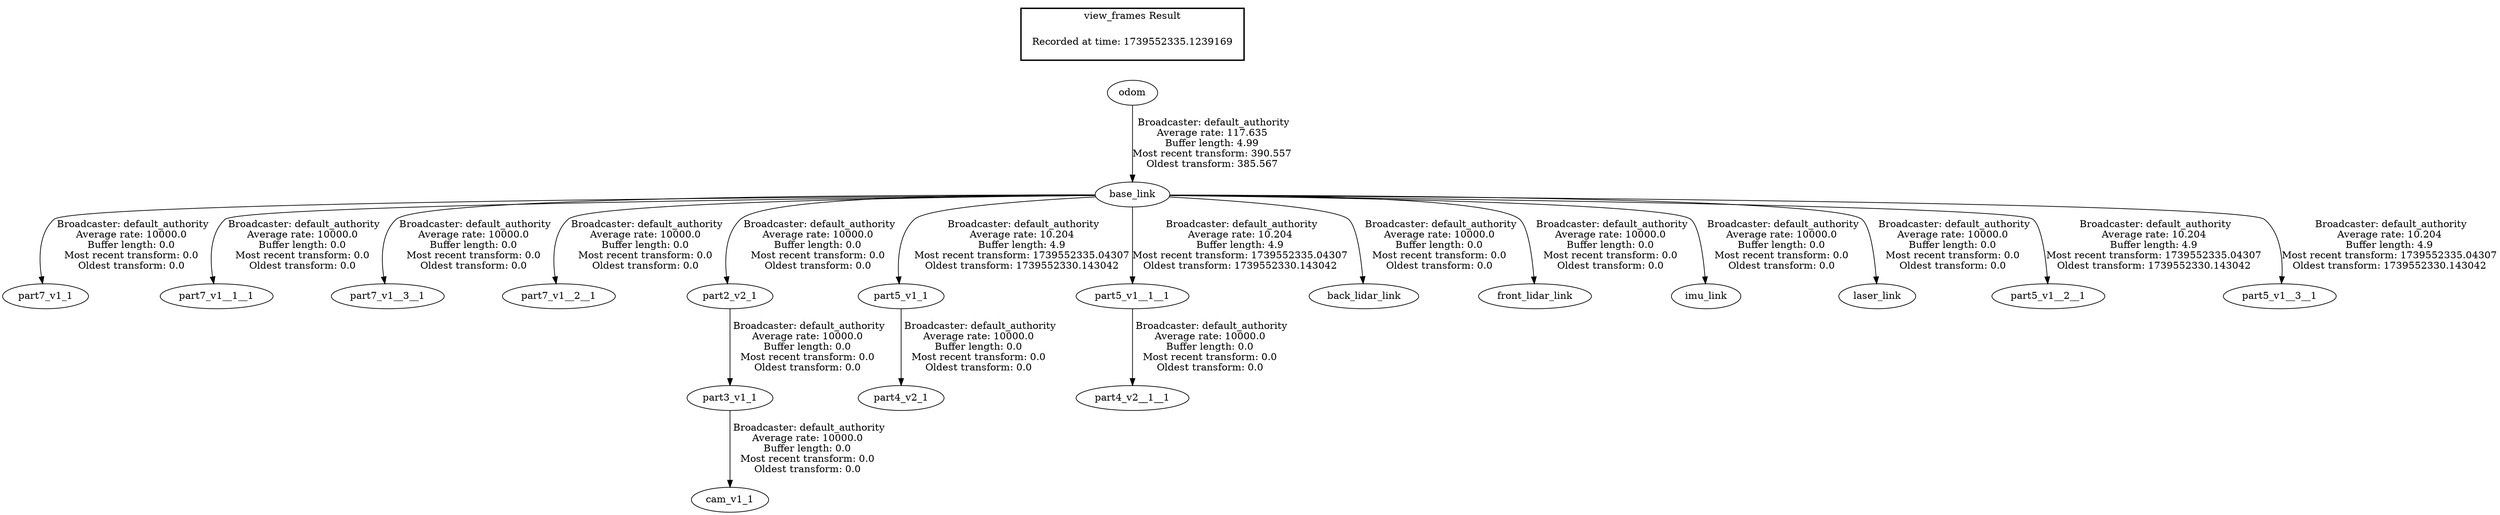 digraph G {
"odom" -> "base_link"[label=" Broadcaster: default_authority\nAverage rate: 117.635\nBuffer length: 4.99\nMost recent transform: 390.557\nOldest transform: 385.567\n"];
"base_link" -> "part7_v1_1"[label=" Broadcaster: default_authority\nAverage rate: 10000.0\nBuffer length: 0.0\nMost recent transform: 0.0\nOldest transform: 0.0\n"];
"base_link" -> "part7_v1__1__1"[label=" Broadcaster: default_authority\nAverage rate: 10000.0\nBuffer length: 0.0\nMost recent transform: 0.0\nOldest transform: 0.0\n"];
"base_link" -> "part7_v1__3__1"[label=" Broadcaster: default_authority\nAverage rate: 10000.0\nBuffer length: 0.0\nMost recent transform: 0.0\nOldest transform: 0.0\n"];
"base_link" -> "part7_v1__2__1"[label=" Broadcaster: default_authority\nAverage rate: 10000.0\nBuffer length: 0.0\nMost recent transform: 0.0\nOldest transform: 0.0\n"];
"part2_v2_1" -> "part3_v1_1"[label=" Broadcaster: default_authority\nAverage rate: 10000.0\nBuffer length: 0.0\nMost recent transform: 0.0\nOldest transform: 0.0\n"];
"base_link" -> "part2_v2_1"[label=" Broadcaster: default_authority\nAverage rate: 10000.0\nBuffer length: 0.0\nMost recent transform: 0.0\nOldest transform: 0.0\n"];
"part5_v1_1" -> "part4_v2_1"[label=" Broadcaster: default_authority\nAverage rate: 10000.0\nBuffer length: 0.0\nMost recent transform: 0.0\nOldest transform: 0.0\n"];
"base_link" -> "part5_v1_1"[label=" Broadcaster: default_authority\nAverage rate: 10.204\nBuffer length: 4.9\nMost recent transform: 1739552335.04307\nOldest transform: 1739552330.143042\n"];
"part5_v1__1__1" -> "part4_v2__1__1"[label=" Broadcaster: default_authority\nAverage rate: 10000.0\nBuffer length: 0.0\nMost recent transform: 0.0\nOldest transform: 0.0\n"];
"base_link" -> "part5_v1__1__1"[label=" Broadcaster: default_authority\nAverage rate: 10.204\nBuffer length: 4.9\nMost recent transform: 1739552335.04307\nOldest transform: 1739552330.143042\n"];
"part3_v1_1" -> "cam_v1_1"[label=" Broadcaster: default_authority\nAverage rate: 10000.0\nBuffer length: 0.0\nMost recent transform: 0.0\nOldest transform: 0.0\n"];
"base_link" -> "back_lidar_link"[label=" Broadcaster: default_authority\nAverage rate: 10000.0\nBuffer length: 0.0\nMost recent transform: 0.0\nOldest transform: 0.0\n"];
"base_link" -> "front_lidar_link"[label=" Broadcaster: default_authority\nAverage rate: 10000.0\nBuffer length: 0.0\nMost recent transform: 0.0\nOldest transform: 0.0\n"];
"base_link" -> "imu_link"[label=" Broadcaster: default_authority\nAverage rate: 10000.0\nBuffer length: 0.0\nMost recent transform: 0.0\nOldest transform: 0.0\n"];
"base_link" -> "laser_link"[label=" Broadcaster: default_authority\nAverage rate: 10000.0\nBuffer length: 0.0\nMost recent transform: 0.0\nOldest transform: 0.0\n"];
"base_link" -> "part5_v1__2__1"[label=" Broadcaster: default_authority\nAverage rate: 10.204\nBuffer length: 4.9\nMost recent transform: 1739552335.04307\nOldest transform: 1739552330.143042\n"];
"base_link" -> "part5_v1__3__1"[label=" Broadcaster: default_authority\nAverage rate: 10.204\nBuffer length: 4.9\nMost recent transform: 1739552335.04307\nOldest transform: 1739552330.143042\n"];
edge [style=invis];
 subgraph cluster_legend { style=bold; color=black; label ="view_frames Result";
"Recorded at time: 1739552335.1239169"[ shape=plaintext ] ;
}->"odom";
}